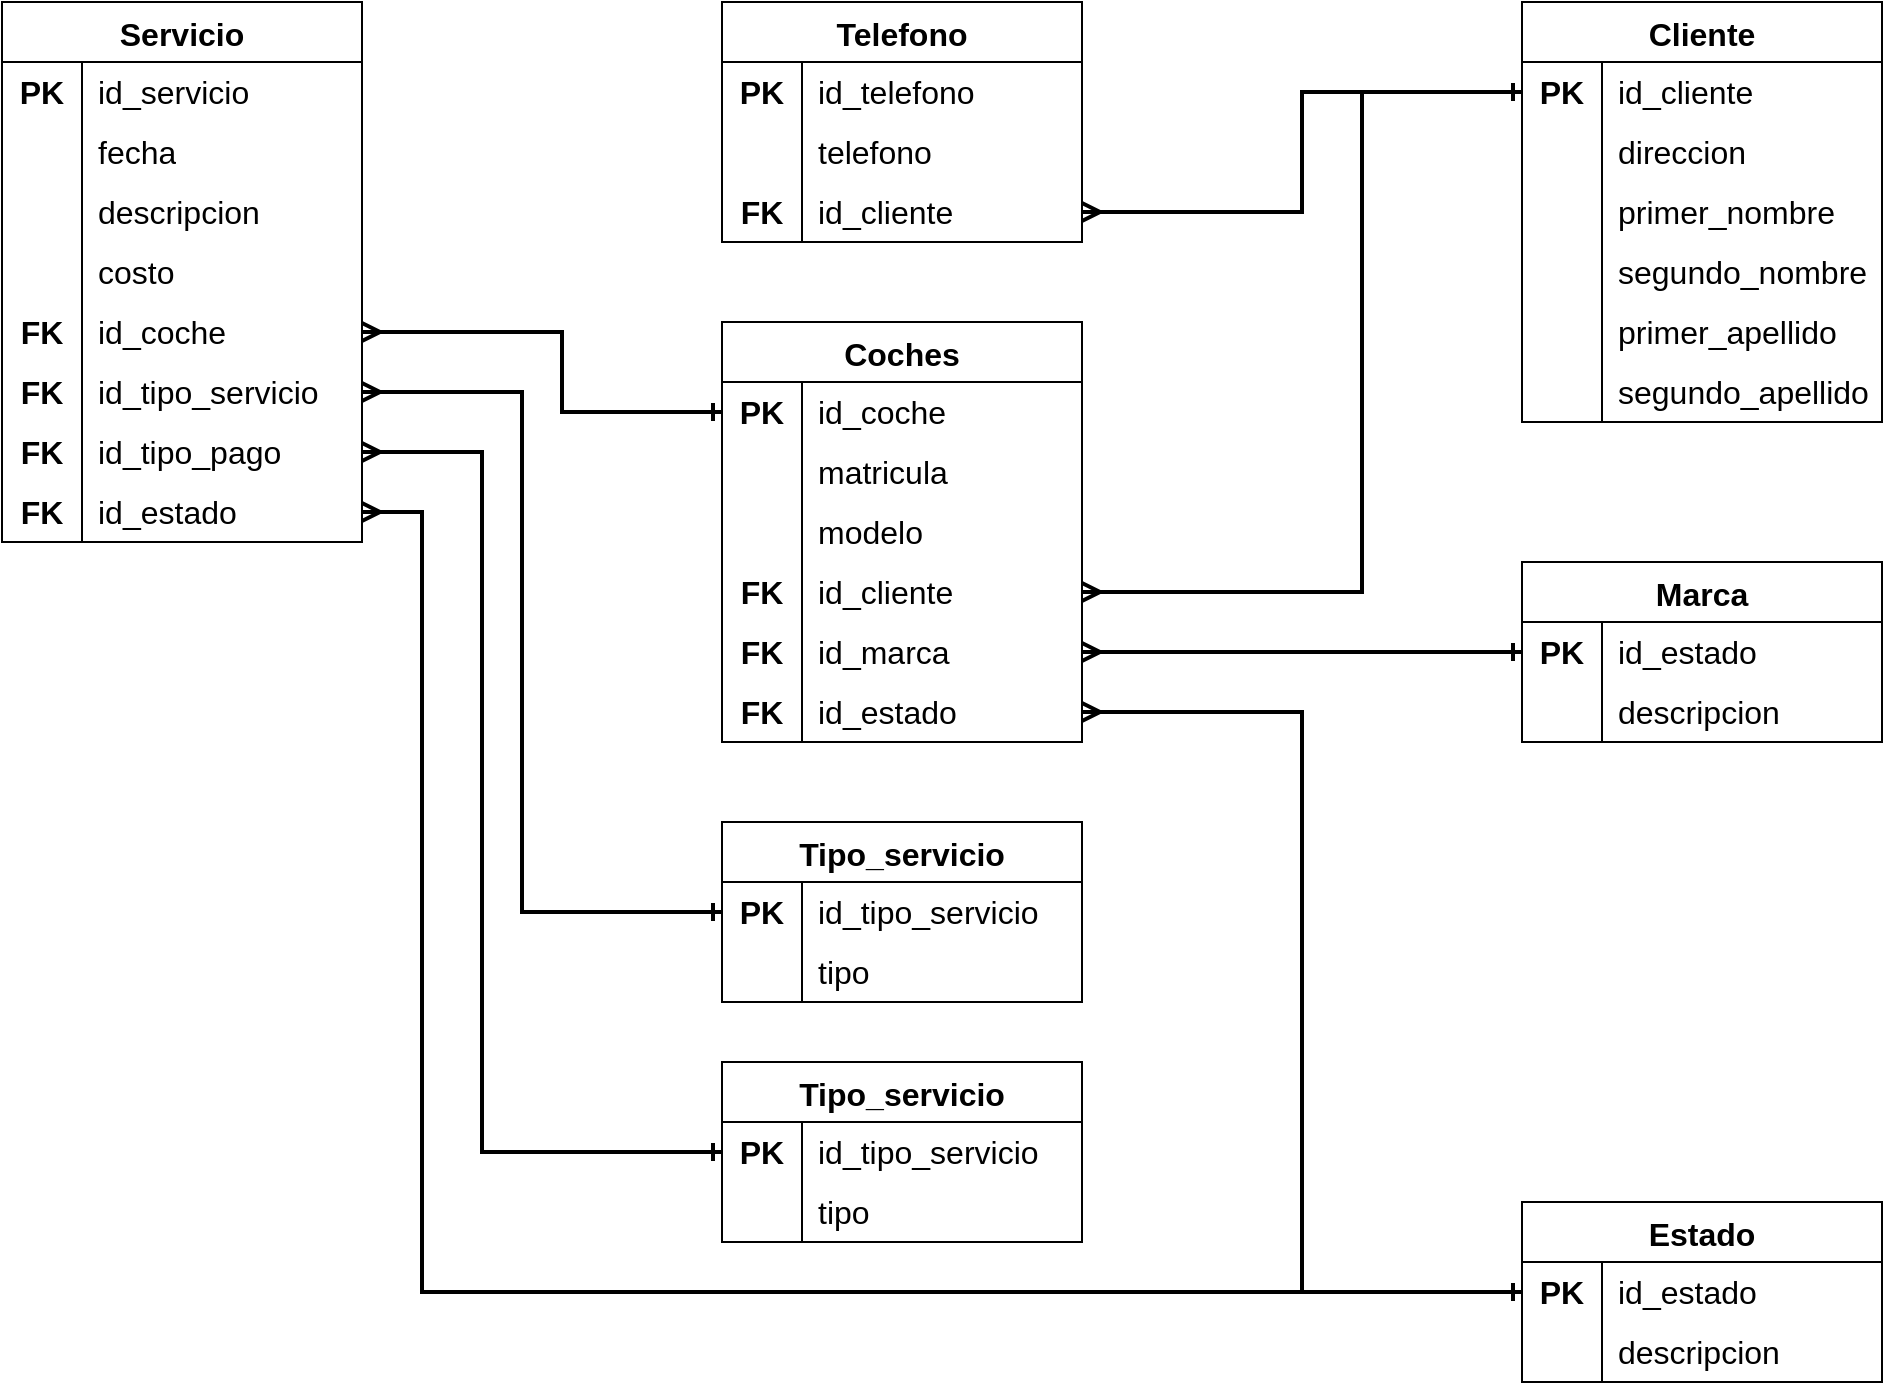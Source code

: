 <mxfile version="24.3.1" type="device">
  <diagram name="Página-1" id="Uc1pnQrECWdBBfywyafj">
    <mxGraphModel dx="1434" dy="795" grid="1" gridSize="10" guides="1" tooltips="1" connect="1" arrows="1" fold="1" page="1" pageScale="1" pageWidth="827" pageHeight="1169" math="0" shadow="0">
      <root>
        <mxCell id="0" />
        <mxCell id="1" parent="0" />
        <mxCell id="VwYOhBBwr6gx8mTLB2Vb-1" value="Servicio" style="shape=table;startSize=30;container=1;collapsible=0;childLayout=tableLayout;fixedRows=1;rowLines=0;fontStyle=1;strokeColor=default;fontSize=16;" parent="1" vertex="1">
          <mxGeometry x="40" y="40" width="180" height="270" as="geometry" />
        </mxCell>
        <mxCell id="VwYOhBBwr6gx8mTLB2Vb-2" value="" style="shape=tableRow;horizontal=0;startSize=0;swimlaneHead=0;swimlaneBody=0;top=0;left=0;bottom=0;right=0;collapsible=0;dropTarget=0;fillColor=none;points=[[0,0.5],[1,0.5]];portConstraint=eastwest;strokeColor=inherit;fontSize=16;" parent="VwYOhBBwr6gx8mTLB2Vb-1" vertex="1">
          <mxGeometry y="30" width="180" height="30" as="geometry" />
        </mxCell>
        <mxCell id="VwYOhBBwr6gx8mTLB2Vb-3" value="PK" style="shape=partialRectangle;html=1;whiteSpace=wrap;connectable=0;fillColor=none;top=0;left=0;bottom=0;right=0;overflow=hidden;pointerEvents=1;strokeColor=inherit;fontSize=16;fontStyle=1" parent="VwYOhBBwr6gx8mTLB2Vb-2" vertex="1">
          <mxGeometry width="40" height="30" as="geometry">
            <mxRectangle width="40" height="30" as="alternateBounds" />
          </mxGeometry>
        </mxCell>
        <mxCell id="VwYOhBBwr6gx8mTLB2Vb-4" value="id_servicio" style="shape=partialRectangle;html=1;whiteSpace=wrap;connectable=0;fillColor=none;top=0;left=0;bottom=0;right=0;align=left;spacingLeft=6;overflow=hidden;strokeColor=inherit;fontSize=16;" parent="VwYOhBBwr6gx8mTLB2Vb-2" vertex="1">
          <mxGeometry x="40" width="140" height="30" as="geometry">
            <mxRectangle width="140" height="30" as="alternateBounds" />
          </mxGeometry>
        </mxCell>
        <mxCell id="VwYOhBBwr6gx8mTLB2Vb-5" value="" style="shape=tableRow;horizontal=0;startSize=0;swimlaneHead=0;swimlaneBody=0;top=0;left=0;bottom=0;right=0;collapsible=0;dropTarget=0;fillColor=none;points=[[0,0.5],[1,0.5]];portConstraint=eastwest;strokeColor=inherit;fontSize=16;" parent="VwYOhBBwr6gx8mTLB2Vb-1" vertex="1">
          <mxGeometry y="60" width="180" height="30" as="geometry" />
        </mxCell>
        <mxCell id="VwYOhBBwr6gx8mTLB2Vb-6" value="" style="shape=partialRectangle;html=1;whiteSpace=wrap;connectable=0;fillColor=none;top=0;left=0;bottom=0;right=0;overflow=hidden;strokeColor=inherit;fontSize=16;fontStyle=1" parent="VwYOhBBwr6gx8mTLB2Vb-5" vertex="1">
          <mxGeometry width="40" height="30" as="geometry">
            <mxRectangle width="40" height="30" as="alternateBounds" />
          </mxGeometry>
        </mxCell>
        <mxCell id="VwYOhBBwr6gx8mTLB2Vb-7" value="fecha" style="shape=partialRectangle;html=1;whiteSpace=wrap;connectable=0;fillColor=none;top=0;left=0;bottom=0;right=0;align=left;spacingLeft=6;overflow=hidden;strokeColor=inherit;fontSize=16;" parent="VwYOhBBwr6gx8mTLB2Vb-5" vertex="1">
          <mxGeometry x="40" width="140" height="30" as="geometry">
            <mxRectangle width="140" height="30" as="alternateBounds" />
          </mxGeometry>
        </mxCell>
        <mxCell id="VwYOhBBwr6gx8mTLB2Vb-8" value="" style="shape=tableRow;horizontal=0;startSize=0;swimlaneHead=0;swimlaneBody=0;top=0;left=0;bottom=0;right=0;collapsible=0;dropTarget=0;fillColor=none;points=[[0,0.5],[1,0.5]];portConstraint=eastwest;strokeColor=inherit;fontSize=16;" parent="VwYOhBBwr6gx8mTLB2Vb-1" vertex="1">
          <mxGeometry y="90" width="180" height="30" as="geometry" />
        </mxCell>
        <mxCell id="VwYOhBBwr6gx8mTLB2Vb-9" value="" style="shape=partialRectangle;html=1;whiteSpace=wrap;connectable=0;fillColor=none;top=0;left=0;bottom=0;right=0;overflow=hidden;strokeColor=inherit;fontSize=16;fontStyle=1" parent="VwYOhBBwr6gx8mTLB2Vb-8" vertex="1">
          <mxGeometry width="40" height="30" as="geometry">
            <mxRectangle width="40" height="30" as="alternateBounds" />
          </mxGeometry>
        </mxCell>
        <mxCell id="VwYOhBBwr6gx8mTLB2Vb-10" value="descripcion" style="shape=partialRectangle;html=1;whiteSpace=wrap;connectable=0;fillColor=none;top=0;left=0;bottom=0;right=0;align=left;spacingLeft=6;overflow=hidden;strokeColor=inherit;fontSize=16;" parent="VwYOhBBwr6gx8mTLB2Vb-8" vertex="1">
          <mxGeometry x="40" width="140" height="30" as="geometry">
            <mxRectangle width="140" height="30" as="alternateBounds" />
          </mxGeometry>
        </mxCell>
        <mxCell id="MLolwyWeqUTPrLZxyqv--1" style="shape=tableRow;horizontal=0;startSize=0;swimlaneHead=0;swimlaneBody=0;top=0;left=0;bottom=0;right=0;collapsible=0;dropTarget=0;fillColor=none;points=[[0,0.5],[1,0.5]];portConstraint=eastwest;strokeColor=inherit;fontSize=16;" vertex="1" parent="VwYOhBBwr6gx8mTLB2Vb-1">
          <mxGeometry y="120" width="180" height="30" as="geometry" />
        </mxCell>
        <mxCell id="MLolwyWeqUTPrLZxyqv--2" style="shape=partialRectangle;html=1;whiteSpace=wrap;connectable=0;fillColor=none;top=0;left=0;bottom=0;right=0;overflow=hidden;strokeColor=inherit;fontSize=16;fontStyle=1" vertex="1" parent="MLolwyWeqUTPrLZxyqv--1">
          <mxGeometry width="40" height="30" as="geometry">
            <mxRectangle width="40" height="30" as="alternateBounds" />
          </mxGeometry>
        </mxCell>
        <mxCell id="MLolwyWeqUTPrLZxyqv--3" value="costo" style="shape=partialRectangle;html=1;whiteSpace=wrap;connectable=0;fillColor=none;top=0;left=0;bottom=0;right=0;align=left;spacingLeft=6;overflow=hidden;strokeColor=inherit;fontSize=16;" vertex="1" parent="MLolwyWeqUTPrLZxyqv--1">
          <mxGeometry x="40" width="140" height="30" as="geometry">
            <mxRectangle width="140" height="30" as="alternateBounds" />
          </mxGeometry>
        </mxCell>
        <mxCell id="MLolwyWeqUTPrLZxyqv--4" style="shape=tableRow;horizontal=0;startSize=0;swimlaneHead=0;swimlaneBody=0;top=0;left=0;bottom=0;right=0;collapsible=0;dropTarget=0;fillColor=none;points=[[0,0.5],[1,0.5]];portConstraint=eastwest;strokeColor=inherit;fontSize=16;" vertex="1" parent="VwYOhBBwr6gx8mTLB2Vb-1">
          <mxGeometry y="150" width="180" height="30" as="geometry" />
        </mxCell>
        <mxCell id="MLolwyWeqUTPrLZxyqv--5" value="FK" style="shape=partialRectangle;html=1;whiteSpace=wrap;connectable=0;fillColor=none;top=0;left=0;bottom=0;right=0;overflow=hidden;strokeColor=inherit;fontSize=16;fontStyle=1" vertex="1" parent="MLolwyWeqUTPrLZxyqv--4">
          <mxGeometry width="40" height="30" as="geometry">
            <mxRectangle width="40" height="30" as="alternateBounds" />
          </mxGeometry>
        </mxCell>
        <mxCell id="MLolwyWeqUTPrLZxyqv--6" value="id_coche" style="shape=partialRectangle;html=1;whiteSpace=wrap;connectable=0;fillColor=none;top=0;left=0;bottom=0;right=0;align=left;spacingLeft=6;overflow=hidden;strokeColor=inherit;fontSize=16;" vertex="1" parent="MLolwyWeqUTPrLZxyqv--4">
          <mxGeometry x="40" width="140" height="30" as="geometry">
            <mxRectangle width="140" height="30" as="alternateBounds" />
          </mxGeometry>
        </mxCell>
        <mxCell id="MLolwyWeqUTPrLZxyqv--27" style="shape=tableRow;horizontal=0;startSize=0;swimlaneHead=0;swimlaneBody=0;top=0;left=0;bottom=0;right=0;collapsible=0;dropTarget=0;fillColor=none;points=[[0,0.5],[1,0.5]];portConstraint=eastwest;strokeColor=inherit;fontSize=16;" vertex="1" parent="VwYOhBBwr6gx8mTLB2Vb-1">
          <mxGeometry y="180" width="180" height="30" as="geometry" />
        </mxCell>
        <mxCell id="MLolwyWeqUTPrLZxyqv--28" value="FK" style="shape=partialRectangle;html=1;whiteSpace=wrap;connectable=0;fillColor=none;top=0;left=0;bottom=0;right=0;overflow=hidden;strokeColor=inherit;fontSize=16;fontStyle=1" vertex="1" parent="MLolwyWeqUTPrLZxyqv--27">
          <mxGeometry width="40" height="30" as="geometry">
            <mxRectangle width="40" height="30" as="alternateBounds" />
          </mxGeometry>
        </mxCell>
        <mxCell id="MLolwyWeqUTPrLZxyqv--29" value="id_tipo_servicio" style="shape=partialRectangle;html=1;whiteSpace=wrap;connectable=0;fillColor=none;top=0;left=0;bottom=0;right=0;align=left;spacingLeft=6;overflow=hidden;strokeColor=inherit;fontSize=16;" vertex="1" parent="MLolwyWeqUTPrLZxyqv--27">
          <mxGeometry x="40" width="140" height="30" as="geometry">
            <mxRectangle width="140" height="30" as="alternateBounds" />
          </mxGeometry>
        </mxCell>
        <mxCell id="MLolwyWeqUTPrLZxyqv--30" style="shape=tableRow;horizontal=0;startSize=0;swimlaneHead=0;swimlaneBody=0;top=0;left=0;bottom=0;right=0;collapsible=0;dropTarget=0;fillColor=none;points=[[0,0.5],[1,0.5]];portConstraint=eastwest;strokeColor=inherit;fontSize=16;" vertex="1" parent="VwYOhBBwr6gx8mTLB2Vb-1">
          <mxGeometry y="210" width="180" height="30" as="geometry" />
        </mxCell>
        <mxCell id="MLolwyWeqUTPrLZxyqv--31" value="FK" style="shape=partialRectangle;html=1;whiteSpace=wrap;connectable=0;fillColor=none;top=0;left=0;bottom=0;right=0;overflow=hidden;strokeColor=inherit;fontSize=16;fontStyle=1" vertex="1" parent="MLolwyWeqUTPrLZxyqv--30">
          <mxGeometry width="40" height="30" as="geometry">
            <mxRectangle width="40" height="30" as="alternateBounds" />
          </mxGeometry>
        </mxCell>
        <mxCell id="MLolwyWeqUTPrLZxyqv--32" value="id_tipo_pago" style="shape=partialRectangle;html=1;whiteSpace=wrap;connectable=0;fillColor=none;top=0;left=0;bottom=0;right=0;align=left;spacingLeft=6;overflow=hidden;strokeColor=inherit;fontSize=16;" vertex="1" parent="MLolwyWeqUTPrLZxyqv--30">
          <mxGeometry x="40" width="140" height="30" as="geometry">
            <mxRectangle width="140" height="30" as="alternateBounds" />
          </mxGeometry>
        </mxCell>
        <mxCell id="MLolwyWeqUTPrLZxyqv--33" style="shape=tableRow;horizontal=0;startSize=0;swimlaneHead=0;swimlaneBody=0;top=0;left=0;bottom=0;right=0;collapsible=0;dropTarget=0;fillColor=none;points=[[0,0.5],[1,0.5]];portConstraint=eastwest;strokeColor=inherit;fontSize=16;" vertex="1" parent="VwYOhBBwr6gx8mTLB2Vb-1">
          <mxGeometry y="240" width="180" height="30" as="geometry" />
        </mxCell>
        <mxCell id="MLolwyWeqUTPrLZxyqv--34" value="FK" style="shape=partialRectangle;html=1;whiteSpace=wrap;connectable=0;fillColor=none;top=0;left=0;bottom=0;right=0;overflow=hidden;strokeColor=inherit;fontSize=16;fontStyle=1" vertex="1" parent="MLolwyWeqUTPrLZxyqv--33">
          <mxGeometry width="40" height="30" as="geometry">
            <mxRectangle width="40" height="30" as="alternateBounds" />
          </mxGeometry>
        </mxCell>
        <mxCell id="MLolwyWeqUTPrLZxyqv--35" value="id_estado" style="shape=partialRectangle;html=1;whiteSpace=wrap;connectable=0;fillColor=none;top=0;left=0;bottom=0;right=0;align=left;spacingLeft=6;overflow=hidden;strokeColor=inherit;fontSize=16;" vertex="1" parent="MLolwyWeqUTPrLZxyqv--33">
          <mxGeometry x="40" width="140" height="30" as="geometry">
            <mxRectangle width="140" height="30" as="alternateBounds" />
          </mxGeometry>
        </mxCell>
        <mxCell id="VwYOhBBwr6gx8mTLB2Vb-11" value="&amp;nbsp;" style="text;strokeColor=none;align=center;fillColor=none;html=1;verticalAlign=middle;whiteSpace=wrap;rounded=0;" parent="1" vertex="1">
          <mxGeometry x="380" y="390" width="60" height="30" as="geometry" />
        </mxCell>
        <mxCell id="MLolwyWeqUTPrLZxyqv--7" value="Coches" style="shape=table;startSize=30;container=1;collapsible=0;childLayout=tableLayout;fixedRows=1;rowLines=0;fontStyle=1;strokeColor=default;fontSize=16;" vertex="1" parent="1">
          <mxGeometry x="400" y="200" width="180" height="210" as="geometry" />
        </mxCell>
        <mxCell id="MLolwyWeqUTPrLZxyqv--8" value="" style="shape=tableRow;horizontal=0;startSize=0;swimlaneHead=0;swimlaneBody=0;top=0;left=0;bottom=0;right=0;collapsible=0;dropTarget=0;fillColor=none;points=[[0,0.5],[1,0.5]];portConstraint=eastwest;strokeColor=inherit;fontSize=16;" vertex="1" parent="MLolwyWeqUTPrLZxyqv--7">
          <mxGeometry y="30" width="180" height="30" as="geometry" />
        </mxCell>
        <mxCell id="MLolwyWeqUTPrLZxyqv--9" value="PK" style="shape=partialRectangle;html=1;whiteSpace=wrap;connectable=0;fillColor=none;top=0;left=0;bottom=0;right=0;overflow=hidden;pointerEvents=1;strokeColor=inherit;fontSize=16;fontStyle=1" vertex="1" parent="MLolwyWeqUTPrLZxyqv--8">
          <mxGeometry width="40" height="30" as="geometry">
            <mxRectangle width="40" height="30" as="alternateBounds" />
          </mxGeometry>
        </mxCell>
        <mxCell id="MLolwyWeqUTPrLZxyqv--10" value="id_coche" style="shape=partialRectangle;html=1;whiteSpace=wrap;connectable=0;fillColor=none;top=0;left=0;bottom=0;right=0;align=left;spacingLeft=6;overflow=hidden;strokeColor=inherit;fontSize=16;" vertex="1" parent="MLolwyWeqUTPrLZxyqv--8">
          <mxGeometry x="40" width="140" height="30" as="geometry">
            <mxRectangle width="140" height="30" as="alternateBounds" />
          </mxGeometry>
        </mxCell>
        <mxCell id="MLolwyWeqUTPrLZxyqv--11" value="" style="shape=tableRow;horizontal=0;startSize=0;swimlaneHead=0;swimlaneBody=0;top=0;left=0;bottom=0;right=0;collapsible=0;dropTarget=0;fillColor=none;points=[[0,0.5],[1,0.5]];portConstraint=eastwest;strokeColor=inherit;fontSize=16;" vertex="1" parent="MLolwyWeqUTPrLZxyqv--7">
          <mxGeometry y="60" width="180" height="30" as="geometry" />
        </mxCell>
        <mxCell id="MLolwyWeqUTPrLZxyqv--12" value="" style="shape=partialRectangle;html=1;whiteSpace=wrap;connectable=0;fillColor=none;top=0;left=0;bottom=0;right=0;overflow=hidden;strokeColor=inherit;fontSize=16;fontStyle=1" vertex="1" parent="MLolwyWeqUTPrLZxyqv--11">
          <mxGeometry width="40" height="30" as="geometry">
            <mxRectangle width="40" height="30" as="alternateBounds" />
          </mxGeometry>
        </mxCell>
        <mxCell id="MLolwyWeqUTPrLZxyqv--13" value="matricula" style="shape=partialRectangle;html=1;whiteSpace=wrap;connectable=0;fillColor=none;top=0;left=0;bottom=0;right=0;align=left;spacingLeft=6;overflow=hidden;strokeColor=inherit;fontSize=16;" vertex="1" parent="MLolwyWeqUTPrLZxyqv--11">
          <mxGeometry x="40" width="140" height="30" as="geometry">
            <mxRectangle width="140" height="30" as="alternateBounds" />
          </mxGeometry>
        </mxCell>
        <mxCell id="MLolwyWeqUTPrLZxyqv--14" value="" style="shape=tableRow;horizontal=0;startSize=0;swimlaneHead=0;swimlaneBody=0;top=0;left=0;bottom=0;right=0;collapsible=0;dropTarget=0;fillColor=none;points=[[0,0.5],[1,0.5]];portConstraint=eastwest;strokeColor=inherit;fontSize=16;" vertex="1" parent="MLolwyWeqUTPrLZxyqv--7">
          <mxGeometry y="90" width="180" height="30" as="geometry" />
        </mxCell>
        <mxCell id="MLolwyWeqUTPrLZxyqv--15" value="" style="shape=partialRectangle;html=1;whiteSpace=wrap;connectable=0;fillColor=none;top=0;left=0;bottom=0;right=0;overflow=hidden;strokeColor=inherit;fontSize=16;fontStyle=1" vertex="1" parent="MLolwyWeqUTPrLZxyqv--14">
          <mxGeometry width="40" height="30" as="geometry">
            <mxRectangle width="40" height="30" as="alternateBounds" />
          </mxGeometry>
        </mxCell>
        <mxCell id="MLolwyWeqUTPrLZxyqv--16" value="modelo" style="shape=partialRectangle;html=1;whiteSpace=wrap;connectable=0;fillColor=none;top=0;left=0;bottom=0;right=0;align=left;spacingLeft=6;overflow=hidden;strokeColor=inherit;fontSize=16;" vertex="1" parent="MLolwyWeqUTPrLZxyqv--14">
          <mxGeometry x="40" width="140" height="30" as="geometry">
            <mxRectangle width="140" height="30" as="alternateBounds" />
          </mxGeometry>
        </mxCell>
        <mxCell id="MLolwyWeqUTPrLZxyqv--17" style="shape=tableRow;horizontal=0;startSize=0;swimlaneHead=0;swimlaneBody=0;top=0;left=0;bottom=0;right=0;collapsible=0;dropTarget=0;fillColor=none;points=[[0,0.5],[1,0.5]];portConstraint=eastwest;strokeColor=inherit;fontSize=16;" vertex="1" parent="MLolwyWeqUTPrLZxyqv--7">
          <mxGeometry y="120" width="180" height="30" as="geometry" />
        </mxCell>
        <mxCell id="MLolwyWeqUTPrLZxyqv--18" value="FK" style="shape=partialRectangle;html=1;whiteSpace=wrap;connectable=0;fillColor=none;top=0;left=0;bottom=0;right=0;overflow=hidden;strokeColor=inherit;fontSize=16;fontStyle=1" vertex="1" parent="MLolwyWeqUTPrLZxyqv--17">
          <mxGeometry width="40" height="30" as="geometry">
            <mxRectangle width="40" height="30" as="alternateBounds" />
          </mxGeometry>
        </mxCell>
        <mxCell id="MLolwyWeqUTPrLZxyqv--19" value="id_cliente" style="shape=partialRectangle;html=1;whiteSpace=wrap;connectable=0;fillColor=none;top=0;left=0;bottom=0;right=0;align=left;spacingLeft=6;overflow=hidden;strokeColor=inherit;fontSize=16;" vertex="1" parent="MLolwyWeqUTPrLZxyqv--17">
          <mxGeometry x="40" width="140" height="30" as="geometry">
            <mxRectangle width="140" height="30" as="alternateBounds" />
          </mxGeometry>
        </mxCell>
        <mxCell id="MLolwyWeqUTPrLZxyqv--20" style="shape=tableRow;horizontal=0;startSize=0;swimlaneHead=0;swimlaneBody=0;top=0;left=0;bottom=0;right=0;collapsible=0;dropTarget=0;fillColor=none;points=[[0,0.5],[1,0.5]];portConstraint=eastwest;strokeColor=inherit;fontSize=16;" vertex="1" parent="MLolwyWeqUTPrLZxyqv--7">
          <mxGeometry y="150" width="180" height="30" as="geometry" />
        </mxCell>
        <mxCell id="MLolwyWeqUTPrLZxyqv--21" value="FK" style="shape=partialRectangle;html=1;whiteSpace=wrap;connectable=0;fillColor=none;top=0;left=0;bottom=0;right=0;overflow=hidden;strokeColor=inherit;fontSize=16;fontStyle=1" vertex="1" parent="MLolwyWeqUTPrLZxyqv--20">
          <mxGeometry width="40" height="30" as="geometry">
            <mxRectangle width="40" height="30" as="alternateBounds" />
          </mxGeometry>
        </mxCell>
        <mxCell id="MLolwyWeqUTPrLZxyqv--22" value="id_marca" style="shape=partialRectangle;html=1;whiteSpace=wrap;connectable=0;fillColor=none;top=0;left=0;bottom=0;right=0;align=left;spacingLeft=6;overflow=hidden;strokeColor=inherit;fontSize=16;" vertex="1" parent="MLolwyWeqUTPrLZxyqv--20">
          <mxGeometry x="40" width="140" height="30" as="geometry">
            <mxRectangle width="140" height="30" as="alternateBounds" />
          </mxGeometry>
        </mxCell>
        <mxCell id="MLolwyWeqUTPrLZxyqv--24" style="shape=tableRow;horizontal=0;startSize=0;swimlaneHead=0;swimlaneBody=0;top=0;left=0;bottom=0;right=0;collapsible=0;dropTarget=0;fillColor=none;points=[[0,0.5],[1,0.5]];portConstraint=eastwest;strokeColor=inherit;fontSize=16;" vertex="1" parent="MLolwyWeqUTPrLZxyqv--7">
          <mxGeometry y="180" width="180" height="30" as="geometry" />
        </mxCell>
        <mxCell id="MLolwyWeqUTPrLZxyqv--25" value="FK" style="shape=partialRectangle;html=1;whiteSpace=wrap;connectable=0;fillColor=none;top=0;left=0;bottom=0;right=0;overflow=hidden;strokeColor=inherit;fontSize=16;fontStyle=1" vertex="1" parent="MLolwyWeqUTPrLZxyqv--24">
          <mxGeometry width="40" height="30" as="geometry">
            <mxRectangle width="40" height="30" as="alternateBounds" />
          </mxGeometry>
        </mxCell>
        <mxCell id="MLolwyWeqUTPrLZxyqv--26" value="id_estado" style="shape=partialRectangle;html=1;whiteSpace=wrap;connectable=0;fillColor=none;top=0;left=0;bottom=0;right=0;align=left;spacingLeft=6;overflow=hidden;strokeColor=inherit;fontSize=16;" vertex="1" parent="MLolwyWeqUTPrLZxyqv--24">
          <mxGeometry x="40" width="140" height="30" as="geometry">
            <mxRectangle width="140" height="30" as="alternateBounds" />
          </mxGeometry>
        </mxCell>
        <mxCell id="MLolwyWeqUTPrLZxyqv--23" style="edgeStyle=orthogonalEdgeStyle;rounded=0;orthogonalLoop=1;jettySize=auto;html=1;entryX=0;entryY=0.5;entryDx=0;entryDy=0;endArrow=ERone;endFill=0;startArrow=ERmany;startFill=0;strokeWidth=2;" edge="1" parent="1" source="MLolwyWeqUTPrLZxyqv--4" target="MLolwyWeqUTPrLZxyqv--8">
          <mxGeometry relative="1" as="geometry">
            <Array as="points">
              <mxPoint x="320" y="205" />
              <mxPoint x="320" y="245" />
            </Array>
          </mxGeometry>
        </mxCell>
        <mxCell id="MLolwyWeqUTPrLZxyqv--36" value="Cliente" style="shape=table;startSize=30;container=1;collapsible=0;childLayout=tableLayout;fixedRows=1;rowLines=0;fontStyle=1;strokeColor=default;fontSize=16;" vertex="1" parent="1">
          <mxGeometry x="800" y="40" width="180" height="210" as="geometry" />
        </mxCell>
        <mxCell id="MLolwyWeqUTPrLZxyqv--37" value="" style="shape=tableRow;horizontal=0;startSize=0;swimlaneHead=0;swimlaneBody=0;top=0;left=0;bottom=0;right=0;collapsible=0;dropTarget=0;fillColor=none;points=[[0,0.5],[1,0.5]];portConstraint=eastwest;strokeColor=inherit;fontSize=16;" vertex="1" parent="MLolwyWeqUTPrLZxyqv--36">
          <mxGeometry y="30" width="180" height="30" as="geometry" />
        </mxCell>
        <mxCell id="MLolwyWeqUTPrLZxyqv--38" value="PK" style="shape=partialRectangle;html=1;whiteSpace=wrap;connectable=0;fillColor=none;top=0;left=0;bottom=0;right=0;overflow=hidden;pointerEvents=1;strokeColor=inherit;fontSize=16;fontStyle=1" vertex="1" parent="MLolwyWeqUTPrLZxyqv--37">
          <mxGeometry width="40" height="30" as="geometry">
            <mxRectangle width="40" height="30" as="alternateBounds" />
          </mxGeometry>
        </mxCell>
        <mxCell id="MLolwyWeqUTPrLZxyqv--39" value="id_cliente" style="shape=partialRectangle;html=1;whiteSpace=wrap;connectable=0;fillColor=none;top=0;left=0;bottom=0;right=0;align=left;spacingLeft=6;overflow=hidden;strokeColor=inherit;fontSize=16;" vertex="1" parent="MLolwyWeqUTPrLZxyqv--37">
          <mxGeometry x="40" width="140" height="30" as="geometry">
            <mxRectangle width="140" height="30" as="alternateBounds" />
          </mxGeometry>
        </mxCell>
        <mxCell id="MLolwyWeqUTPrLZxyqv--40" value="" style="shape=tableRow;horizontal=0;startSize=0;swimlaneHead=0;swimlaneBody=0;top=0;left=0;bottom=0;right=0;collapsible=0;dropTarget=0;fillColor=none;points=[[0,0.5],[1,0.5]];portConstraint=eastwest;strokeColor=inherit;fontSize=16;" vertex="1" parent="MLolwyWeqUTPrLZxyqv--36">
          <mxGeometry y="60" width="180" height="30" as="geometry" />
        </mxCell>
        <mxCell id="MLolwyWeqUTPrLZxyqv--41" value="" style="shape=partialRectangle;html=1;whiteSpace=wrap;connectable=0;fillColor=none;top=0;left=0;bottom=0;right=0;overflow=hidden;strokeColor=inherit;fontSize=16;fontStyle=1" vertex="1" parent="MLolwyWeqUTPrLZxyqv--40">
          <mxGeometry width="40" height="30" as="geometry">
            <mxRectangle width="40" height="30" as="alternateBounds" />
          </mxGeometry>
        </mxCell>
        <mxCell id="MLolwyWeqUTPrLZxyqv--42" value="direccion" style="shape=partialRectangle;html=1;whiteSpace=wrap;connectable=0;fillColor=none;top=0;left=0;bottom=0;right=0;align=left;spacingLeft=6;overflow=hidden;strokeColor=inherit;fontSize=16;" vertex="1" parent="MLolwyWeqUTPrLZxyqv--40">
          <mxGeometry x="40" width="140" height="30" as="geometry">
            <mxRectangle width="140" height="30" as="alternateBounds" />
          </mxGeometry>
        </mxCell>
        <mxCell id="MLolwyWeqUTPrLZxyqv--43" value="" style="shape=tableRow;horizontal=0;startSize=0;swimlaneHead=0;swimlaneBody=0;top=0;left=0;bottom=0;right=0;collapsible=0;dropTarget=0;fillColor=none;points=[[0,0.5],[1,0.5]];portConstraint=eastwest;strokeColor=inherit;fontSize=16;" vertex="1" parent="MLolwyWeqUTPrLZxyqv--36">
          <mxGeometry y="90" width="180" height="30" as="geometry" />
        </mxCell>
        <mxCell id="MLolwyWeqUTPrLZxyqv--44" value="" style="shape=partialRectangle;html=1;whiteSpace=wrap;connectable=0;fillColor=none;top=0;left=0;bottom=0;right=0;overflow=hidden;strokeColor=inherit;fontSize=16;fontStyle=1" vertex="1" parent="MLolwyWeqUTPrLZxyqv--43">
          <mxGeometry width="40" height="30" as="geometry">
            <mxRectangle width="40" height="30" as="alternateBounds" />
          </mxGeometry>
        </mxCell>
        <mxCell id="MLolwyWeqUTPrLZxyqv--45" value="primer_nombre" style="shape=partialRectangle;html=1;whiteSpace=wrap;connectable=0;fillColor=none;top=0;left=0;bottom=0;right=0;align=left;spacingLeft=6;overflow=hidden;strokeColor=inherit;fontSize=16;" vertex="1" parent="MLolwyWeqUTPrLZxyqv--43">
          <mxGeometry x="40" width="140" height="30" as="geometry">
            <mxRectangle width="140" height="30" as="alternateBounds" />
          </mxGeometry>
        </mxCell>
        <mxCell id="MLolwyWeqUTPrLZxyqv--61" style="shape=tableRow;horizontal=0;startSize=0;swimlaneHead=0;swimlaneBody=0;top=0;left=0;bottom=0;right=0;collapsible=0;dropTarget=0;fillColor=none;points=[[0,0.5],[1,0.5]];portConstraint=eastwest;strokeColor=inherit;fontSize=16;" vertex="1" parent="MLolwyWeqUTPrLZxyqv--36">
          <mxGeometry y="120" width="180" height="30" as="geometry" />
        </mxCell>
        <mxCell id="MLolwyWeqUTPrLZxyqv--62" style="shape=partialRectangle;html=1;whiteSpace=wrap;connectable=0;fillColor=none;top=0;left=0;bottom=0;right=0;overflow=hidden;strokeColor=inherit;fontSize=16;fontStyle=1" vertex="1" parent="MLolwyWeqUTPrLZxyqv--61">
          <mxGeometry width="40" height="30" as="geometry">
            <mxRectangle width="40" height="30" as="alternateBounds" />
          </mxGeometry>
        </mxCell>
        <mxCell id="MLolwyWeqUTPrLZxyqv--63" value="segundo_nombre" style="shape=partialRectangle;html=1;whiteSpace=wrap;connectable=0;fillColor=none;top=0;left=0;bottom=0;right=0;align=left;spacingLeft=6;overflow=hidden;strokeColor=inherit;fontSize=16;" vertex="1" parent="MLolwyWeqUTPrLZxyqv--61">
          <mxGeometry x="40" width="140" height="30" as="geometry">
            <mxRectangle width="140" height="30" as="alternateBounds" />
          </mxGeometry>
        </mxCell>
        <mxCell id="MLolwyWeqUTPrLZxyqv--58" style="shape=tableRow;horizontal=0;startSize=0;swimlaneHead=0;swimlaneBody=0;top=0;left=0;bottom=0;right=0;collapsible=0;dropTarget=0;fillColor=none;points=[[0,0.5],[1,0.5]];portConstraint=eastwest;strokeColor=inherit;fontSize=16;" vertex="1" parent="MLolwyWeqUTPrLZxyqv--36">
          <mxGeometry y="150" width="180" height="30" as="geometry" />
        </mxCell>
        <mxCell id="MLolwyWeqUTPrLZxyqv--59" style="shape=partialRectangle;html=1;whiteSpace=wrap;connectable=0;fillColor=none;top=0;left=0;bottom=0;right=0;overflow=hidden;strokeColor=inherit;fontSize=16;fontStyle=1" vertex="1" parent="MLolwyWeqUTPrLZxyqv--58">
          <mxGeometry width="40" height="30" as="geometry">
            <mxRectangle width="40" height="30" as="alternateBounds" />
          </mxGeometry>
        </mxCell>
        <mxCell id="MLolwyWeqUTPrLZxyqv--60" value="primer_apellido" style="shape=partialRectangle;html=1;whiteSpace=wrap;connectable=0;fillColor=none;top=0;left=0;bottom=0;right=0;align=left;spacingLeft=6;overflow=hidden;strokeColor=inherit;fontSize=16;" vertex="1" parent="MLolwyWeqUTPrLZxyqv--58">
          <mxGeometry x="40" width="140" height="30" as="geometry">
            <mxRectangle width="140" height="30" as="alternateBounds" />
          </mxGeometry>
        </mxCell>
        <mxCell id="MLolwyWeqUTPrLZxyqv--55" style="shape=tableRow;horizontal=0;startSize=0;swimlaneHead=0;swimlaneBody=0;top=0;left=0;bottom=0;right=0;collapsible=0;dropTarget=0;fillColor=none;points=[[0,0.5],[1,0.5]];portConstraint=eastwest;strokeColor=inherit;fontSize=16;" vertex="1" parent="MLolwyWeqUTPrLZxyqv--36">
          <mxGeometry y="180" width="180" height="30" as="geometry" />
        </mxCell>
        <mxCell id="MLolwyWeqUTPrLZxyqv--56" style="shape=partialRectangle;html=1;whiteSpace=wrap;connectable=0;fillColor=none;top=0;left=0;bottom=0;right=0;overflow=hidden;strokeColor=inherit;fontSize=16;fontStyle=1" vertex="1" parent="MLolwyWeqUTPrLZxyqv--55">
          <mxGeometry width="40" height="30" as="geometry">
            <mxRectangle width="40" height="30" as="alternateBounds" />
          </mxGeometry>
        </mxCell>
        <mxCell id="MLolwyWeqUTPrLZxyqv--57" value="segundo_apellido" style="shape=partialRectangle;html=1;whiteSpace=wrap;connectable=0;fillColor=none;top=0;left=0;bottom=0;right=0;align=left;spacingLeft=6;overflow=hidden;strokeColor=inherit;fontSize=16;" vertex="1" parent="MLolwyWeqUTPrLZxyqv--55">
          <mxGeometry x="40" width="140" height="30" as="geometry">
            <mxRectangle width="140" height="30" as="alternateBounds" />
          </mxGeometry>
        </mxCell>
        <mxCell id="MLolwyWeqUTPrLZxyqv--64" style="edgeStyle=orthogonalEdgeStyle;rounded=0;orthogonalLoop=1;jettySize=auto;html=1;entryX=0;entryY=0.5;entryDx=0;entryDy=0;strokeColor=default;strokeWidth=2;align=center;verticalAlign=middle;fontFamily=Helvetica;fontSize=11;fontColor=default;labelBackgroundColor=default;startArrow=ERmany;startFill=0;endArrow=ERone;endFill=0;" edge="1" parent="1" source="MLolwyWeqUTPrLZxyqv--17" target="MLolwyWeqUTPrLZxyqv--37">
          <mxGeometry relative="1" as="geometry">
            <Array as="points">
              <mxPoint x="720" y="335" />
              <mxPoint x="720" y="85" />
            </Array>
          </mxGeometry>
        </mxCell>
        <mxCell id="MLolwyWeqUTPrLZxyqv--65" value="Marca" style="shape=table;startSize=30;container=1;collapsible=0;childLayout=tableLayout;fixedRows=1;rowLines=0;fontStyle=1;strokeColor=default;fontSize=16;" vertex="1" parent="1">
          <mxGeometry x="800" y="320" width="180" height="90" as="geometry" />
        </mxCell>
        <mxCell id="MLolwyWeqUTPrLZxyqv--66" value="" style="shape=tableRow;horizontal=0;startSize=0;swimlaneHead=0;swimlaneBody=0;top=0;left=0;bottom=0;right=0;collapsible=0;dropTarget=0;fillColor=none;points=[[0,0.5],[1,0.5]];portConstraint=eastwest;strokeColor=inherit;fontSize=16;" vertex="1" parent="MLolwyWeqUTPrLZxyqv--65">
          <mxGeometry y="30" width="180" height="30" as="geometry" />
        </mxCell>
        <mxCell id="MLolwyWeqUTPrLZxyqv--67" value="PK" style="shape=partialRectangle;html=1;whiteSpace=wrap;connectable=0;fillColor=none;top=0;left=0;bottom=0;right=0;overflow=hidden;pointerEvents=1;strokeColor=inherit;fontSize=16;fontStyle=1" vertex="1" parent="MLolwyWeqUTPrLZxyqv--66">
          <mxGeometry width="40" height="30" as="geometry">
            <mxRectangle width="40" height="30" as="alternateBounds" />
          </mxGeometry>
        </mxCell>
        <mxCell id="MLolwyWeqUTPrLZxyqv--68" value="id_estado" style="shape=partialRectangle;html=1;whiteSpace=wrap;connectable=0;fillColor=none;top=0;left=0;bottom=0;right=0;align=left;spacingLeft=6;overflow=hidden;strokeColor=inherit;fontSize=16;" vertex="1" parent="MLolwyWeqUTPrLZxyqv--66">
          <mxGeometry x="40" width="140" height="30" as="geometry">
            <mxRectangle width="140" height="30" as="alternateBounds" />
          </mxGeometry>
        </mxCell>
        <mxCell id="MLolwyWeqUTPrLZxyqv--69" value="" style="shape=tableRow;horizontal=0;startSize=0;swimlaneHead=0;swimlaneBody=0;top=0;left=0;bottom=0;right=0;collapsible=0;dropTarget=0;fillColor=none;points=[[0,0.5],[1,0.5]];portConstraint=eastwest;strokeColor=inherit;fontSize=16;" vertex="1" parent="MLolwyWeqUTPrLZxyqv--65">
          <mxGeometry y="60" width="180" height="30" as="geometry" />
        </mxCell>
        <mxCell id="MLolwyWeqUTPrLZxyqv--70" value="" style="shape=partialRectangle;html=1;whiteSpace=wrap;connectable=0;fillColor=none;top=0;left=0;bottom=0;right=0;overflow=hidden;strokeColor=inherit;fontSize=16;fontStyle=1" vertex="1" parent="MLolwyWeqUTPrLZxyqv--69">
          <mxGeometry width="40" height="30" as="geometry">
            <mxRectangle width="40" height="30" as="alternateBounds" />
          </mxGeometry>
        </mxCell>
        <mxCell id="MLolwyWeqUTPrLZxyqv--71" value="descripcion" style="shape=partialRectangle;html=1;whiteSpace=wrap;connectable=0;fillColor=none;top=0;left=0;bottom=0;right=0;align=left;spacingLeft=6;overflow=hidden;strokeColor=inherit;fontSize=16;" vertex="1" parent="MLolwyWeqUTPrLZxyqv--69">
          <mxGeometry x="40" width="140" height="30" as="geometry">
            <mxRectangle width="140" height="30" as="alternateBounds" />
          </mxGeometry>
        </mxCell>
        <mxCell id="MLolwyWeqUTPrLZxyqv--104" value="Telefono" style="shape=table;startSize=30;container=1;collapsible=0;childLayout=tableLayout;fixedRows=1;rowLines=0;fontStyle=1;strokeColor=default;fontSize=16;" vertex="1" parent="1">
          <mxGeometry x="400" y="40" width="180" height="120" as="geometry" />
        </mxCell>
        <mxCell id="MLolwyWeqUTPrLZxyqv--105" value="" style="shape=tableRow;horizontal=0;startSize=0;swimlaneHead=0;swimlaneBody=0;top=0;left=0;bottom=0;right=0;collapsible=0;dropTarget=0;fillColor=none;points=[[0,0.5],[1,0.5]];portConstraint=eastwest;strokeColor=inherit;fontSize=16;" vertex="1" parent="MLolwyWeqUTPrLZxyqv--104">
          <mxGeometry y="30" width="180" height="30" as="geometry" />
        </mxCell>
        <mxCell id="MLolwyWeqUTPrLZxyqv--106" value="PK" style="shape=partialRectangle;html=1;whiteSpace=wrap;connectable=0;fillColor=none;top=0;left=0;bottom=0;right=0;overflow=hidden;pointerEvents=1;strokeColor=inherit;fontSize=16;fontStyle=1" vertex="1" parent="MLolwyWeqUTPrLZxyqv--105">
          <mxGeometry width="40" height="30" as="geometry">
            <mxRectangle width="40" height="30" as="alternateBounds" />
          </mxGeometry>
        </mxCell>
        <mxCell id="MLolwyWeqUTPrLZxyqv--107" value="id_telefono" style="shape=partialRectangle;html=1;whiteSpace=wrap;connectable=0;fillColor=none;top=0;left=0;bottom=0;right=0;align=left;spacingLeft=6;overflow=hidden;strokeColor=inherit;fontSize=16;" vertex="1" parent="MLolwyWeqUTPrLZxyqv--105">
          <mxGeometry x="40" width="140" height="30" as="geometry">
            <mxRectangle width="140" height="30" as="alternateBounds" />
          </mxGeometry>
        </mxCell>
        <mxCell id="MLolwyWeqUTPrLZxyqv--108" value="" style="shape=tableRow;horizontal=0;startSize=0;swimlaneHead=0;swimlaneBody=0;top=0;left=0;bottom=0;right=0;collapsible=0;dropTarget=0;fillColor=none;points=[[0,0.5],[1,0.5]];portConstraint=eastwest;strokeColor=inherit;fontSize=16;" vertex="1" parent="MLolwyWeqUTPrLZxyqv--104">
          <mxGeometry y="60" width="180" height="30" as="geometry" />
        </mxCell>
        <mxCell id="MLolwyWeqUTPrLZxyqv--109" value="" style="shape=partialRectangle;html=1;whiteSpace=wrap;connectable=0;fillColor=none;top=0;left=0;bottom=0;right=0;overflow=hidden;strokeColor=inherit;fontSize=16;fontStyle=1" vertex="1" parent="MLolwyWeqUTPrLZxyqv--108">
          <mxGeometry width="40" height="30" as="geometry">
            <mxRectangle width="40" height="30" as="alternateBounds" />
          </mxGeometry>
        </mxCell>
        <mxCell id="MLolwyWeqUTPrLZxyqv--110" value="telefono" style="shape=partialRectangle;html=1;whiteSpace=wrap;connectable=0;fillColor=none;top=0;left=0;bottom=0;right=0;align=left;spacingLeft=6;overflow=hidden;strokeColor=inherit;fontSize=16;" vertex="1" parent="MLolwyWeqUTPrLZxyqv--108">
          <mxGeometry x="40" width="140" height="30" as="geometry">
            <mxRectangle width="140" height="30" as="alternateBounds" />
          </mxGeometry>
        </mxCell>
        <mxCell id="MLolwyWeqUTPrLZxyqv--111" style="shape=tableRow;horizontal=0;startSize=0;swimlaneHead=0;swimlaneBody=0;top=0;left=0;bottom=0;right=0;collapsible=0;dropTarget=0;fillColor=none;points=[[0,0.5],[1,0.5]];portConstraint=eastwest;strokeColor=inherit;fontSize=16;" vertex="1" parent="MLolwyWeqUTPrLZxyqv--104">
          <mxGeometry y="90" width="180" height="30" as="geometry" />
        </mxCell>
        <mxCell id="MLolwyWeqUTPrLZxyqv--112" value="FK" style="shape=partialRectangle;html=1;whiteSpace=wrap;connectable=0;fillColor=none;top=0;left=0;bottom=0;right=0;overflow=hidden;strokeColor=inherit;fontSize=16;fontStyle=1" vertex="1" parent="MLolwyWeqUTPrLZxyqv--111">
          <mxGeometry width="40" height="30" as="geometry">
            <mxRectangle width="40" height="30" as="alternateBounds" />
          </mxGeometry>
        </mxCell>
        <mxCell id="MLolwyWeqUTPrLZxyqv--113" value="id_cliente" style="shape=partialRectangle;html=1;whiteSpace=wrap;connectable=0;fillColor=none;top=0;left=0;bottom=0;right=0;align=left;spacingLeft=6;overflow=hidden;strokeColor=inherit;fontSize=16;" vertex="1" parent="MLolwyWeqUTPrLZxyqv--111">
          <mxGeometry x="40" width="140" height="30" as="geometry">
            <mxRectangle width="140" height="30" as="alternateBounds" />
          </mxGeometry>
        </mxCell>
        <mxCell id="MLolwyWeqUTPrLZxyqv--115" style="edgeStyle=orthogonalEdgeStyle;rounded=0;orthogonalLoop=1;jettySize=auto;html=1;entryX=0;entryY=0.5;entryDx=0;entryDy=0;strokeColor=default;strokeWidth=2;align=center;verticalAlign=middle;fontFamily=Helvetica;fontSize=11;fontColor=default;labelBackgroundColor=default;startArrow=ERmany;startFill=0;endArrow=ERone;endFill=0;" edge="1" parent="1" source="MLolwyWeqUTPrLZxyqv--111" target="MLolwyWeqUTPrLZxyqv--37">
          <mxGeometry relative="1" as="geometry" />
        </mxCell>
        <mxCell id="MLolwyWeqUTPrLZxyqv--116" style="edgeStyle=orthogonalEdgeStyle;rounded=0;orthogonalLoop=1;jettySize=auto;html=1;strokeColor=default;strokeWidth=2;align=center;verticalAlign=middle;fontFamily=Helvetica;fontSize=11;fontColor=default;labelBackgroundColor=default;startArrow=ERmany;startFill=0;endArrow=ERone;endFill=0;" edge="1" parent="1" source="MLolwyWeqUTPrLZxyqv--20" target="MLolwyWeqUTPrLZxyqv--66">
          <mxGeometry relative="1" as="geometry" />
        </mxCell>
        <mxCell id="MLolwyWeqUTPrLZxyqv--124" value="Tipo_servicio" style="shape=table;startSize=30;container=1;collapsible=0;childLayout=tableLayout;fixedRows=1;rowLines=0;fontStyle=1;strokeColor=default;fontSize=16;" vertex="1" parent="1">
          <mxGeometry x="400" y="450" width="180" height="90" as="geometry" />
        </mxCell>
        <mxCell id="MLolwyWeqUTPrLZxyqv--125" value="" style="shape=tableRow;horizontal=0;startSize=0;swimlaneHead=0;swimlaneBody=0;top=0;left=0;bottom=0;right=0;collapsible=0;dropTarget=0;fillColor=none;points=[[0,0.5],[1,0.5]];portConstraint=eastwest;strokeColor=inherit;fontSize=16;" vertex="1" parent="MLolwyWeqUTPrLZxyqv--124">
          <mxGeometry y="30" width="180" height="30" as="geometry" />
        </mxCell>
        <mxCell id="MLolwyWeqUTPrLZxyqv--126" value="PK" style="shape=partialRectangle;html=1;whiteSpace=wrap;connectable=0;fillColor=none;top=0;left=0;bottom=0;right=0;overflow=hidden;pointerEvents=1;strokeColor=inherit;fontSize=16;fontStyle=1" vertex="1" parent="MLolwyWeqUTPrLZxyqv--125">
          <mxGeometry width="40" height="30" as="geometry">
            <mxRectangle width="40" height="30" as="alternateBounds" />
          </mxGeometry>
        </mxCell>
        <mxCell id="MLolwyWeqUTPrLZxyqv--127" value="id_tipo_servicio" style="shape=partialRectangle;html=1;whiteSpace=wrap;connectable=0;fillColor=none;top=0;left=0;bottom=0;right=0;align=left;spacingLeft=6;overflow=hidden;strokeColor=inherit;fontSize=16;" vertex="1" parent="MLolwyWeqUTPrLZxyqv--125">
          <mxGeometry x="40" width="140" height="30" as="geometry">
            <mxRectangle width="140" height="30" as="alternateBounds" />
          </mxGeometry>
        </mxCell>
        <mxCell id="MLolwyWeqUTPrLZxyqv--128" value="" style="shape=tableRow;horizontal=0;startSize=0;swimlaneHead=0;swimlaneBody=0;top=0;left=0;bottom=0;right=0;collapsible=0;dropTarget=0;fillColor=none;points=[[0,0.5],[1,0.5]];portConstraint=eastwest;strokeColor=inherit;fontSize=16;" vertex="1" parent="MLolwyWeqUTPrLZxyqv--124">
          <mxGeometry y="60" width="180" height="30" as="geometry" />
        </mxCell>
        <mxCell id="MLolwyWeqUTPrLZxyqv--129" value="" style="shape=partialRectangle;html=1;whiteSpace=wrap;connectable=0;fillColor=none;top=0;left=0;bottom=0;right=0;overflow=hidden;strokeColor=inherit;fontSize=16;fontStyle=1" vertex="1" parent="MLolwyWeqUTPrLZxyqv--128">
          <mxGeometry width="40" height="30" as="geometry">
            <mxRectangle width="40" height="30" as="alternateBounds" />
          </mxGeometry>
        </mxCell>
        <mxCell id="MLolwyWeqUTPrLZxyqv--130" value="tipo" style="shape=partialRectangle;html=1;whiteSpace=wrap;connectable=0;fillColor=none;top=0;left=0;bottom=0;right=0;align=left;spacingLeft=6;overflow=hidden;strokeColor=inherit;fontSize=16;" vertex="1" parent="MLolwyWeqUTPrLZxyqv--128">
          <mxGeometry x="40" width="140" height="30" as="geometry">
            <mxRectangle width="140" height="30" as="alternateBounds" />
          </mxGeometry>
        </mxCell>
        <mxCell id="MLolwyWeqUTPrLZxyqv--131" value="Tipo_servicio" style="shape=table;startSize=30;container=1;collapsible=0;childLayout=tableLayout;fixedRows=1;rowLines=0;fontStyle=1;strokeColor=default;fontSize=16;" vertex="1" parent="1">
          <mxGeometry x="400" y="570" width="180" height="90" as="geometry" />
        </mxCell>
        <mxCell id="MLolwyWeqUTPrLZxyqv--132" value="" style="shape=tableRow;horizontal=0;startSize=0;swimlaneHead=0;swimlaneBody=0;top=0;left=0;bottom=0;right=0;collapsible=0;dropTarget=0;fillColor=none;points=[[0,0.5],[1,0.5]];portConstraint=eastwest;strokeColor=inherit;fontSize=16;" vertex="1" parent="MLolwyWeqUTPrLZxyqv--131">
          <mxGeometry y="30" width="180" height="30" as="geometry" />
        </mxCell>
        <mxCell id="MLolwyWeqUTPrLZxyqv--133" value="PK" style="shape=partialRectangle;html=1;whiteSpace=wrap;connectable=0;fillColor=none;top=0;left=0;bottom=0;right=0;overflow=hidden;pointerEvents=1;strokeColor=inherit;fontSize=16;fontStyle=1" vertex="1" parent="MLolwyWeqUTPrLZxyqv--132">
          <mxGeometry width="40" height="30" as="geometry">
            <mxRectangle width="40" height="30" as="alternateBounds" />
          </mxGeometry>
        </mxCell>
        <mxCell id="MLolwyWeqUTPrLZxyqv--134" value="id_tipo_servicio" style="shape=partialRectangle;html=1;whiteSpace=wrap;connectable=0;fillColor=none;top=0;left=0;bottom=0;right=0;align=left;spacingLeft=6;overflow=hidden;strokeColor=inherit;fontSize=16;" vertex="1" parent="MLolwyWeqUTPrLZxyqv--132">
          <mxGeometry x="40" width="140" height="30" as="geometry">
            <mxRectangle width="140" height="30" as="alternateBounds" />
          </mxGeometry>
        </mxCell>
        <mxCell id="MLolwyWeqUTPrLZxyqv--135" value="" style="shape=tableRow;horizontal=0;startSize=0;swimlaneHead=0;swimlaneBody=0;top=0;left=0;bottom=0;right=0;collapsible=0;dropTarget=0;fillColor=none;points=[[0,0.5],[1,0.5]];portConstraint=eastwest;strokeColor=inherit;fontSize=16;" vertex="1" parent="MLolwyWeqUTPrLZxyqv--131">
          <mxGeometry y="60" width="180" height="30" as="geometry" />
        </mxCell>
        <mxCell id="MLolwyWeqUTPrLZxyqv--136" value="" style="shape=partialRectangle;html=1;whiteSpace=wrap;connectable=0;fillColor=none;top=0;left=0;bottom=0;right=0;overflow=hidden;strokeColor=inherit;fontSize=16;fontStyle=1" vertex="1" parent="MLolwyWeqUTPrLZxyqv--135">
          <mxGeometry width="40" height="30" as="geometry">
            <mxRectangle width="40" height="30" as="alternateBounds" />
          </mxGeometry>
        </mxCell>
        <mxCell id="MLolwyWeqUTPrLZxyqv--137" value="tipo" style="shape=partialRectangle;html=1;whiteSpace=wrap;connectable=0;fillColor=none;top=0;left=0;bottom=0;right=0;align=left;spacingLeft=6;overflow=hidden;strokeColor=inherit;fontSize=16;" vertex="1" parent="MLolwyWeqUTPrLZxyqv--135">
          <mxGeometry x="40" width="140" height="30" as="geometry">
            <mxRectangle width="140" height="30" as="alternateBounds" />
          </mxGeometry>
        </mxCell>
        <mxCell id="MLolwyWeqUTPrLZxyqv--138" style="edgeStyle=orthogonalEdgeStyle;rounded=0;orthogonalLoop=1;jettySize=auto;html=1;entryX=0;entryY=0.5;entryDx=0;entryDy=0;strokeColor=default;strokeWidth=2;align=center;verticalAlign=middle;fontFamily=Helvetica;fontSize=11;fontColor=default;labelBackgroundColor=default;startArrow=ERmany;startFill=0;endArrow=ERone;endFill=0;" edge="1" parent="1" source="MLolwyWeqUTPrLZxyqv--27" target="MLolwyWeqUTPrLZxyqv--125">
          <mxGeometry relative="1" as="geometry">
            <Array as="points">
              <mxPoint x="300" y="235" />
              <mxPoint x="300" y="495" />
            </Array>
          </mxGeometry>
        </mxCell>
        <mxCell id="MLolwyWeqUTPrLZxyqv--139" style="edgeStyle=orthogonalEdgeStyle;rounded=0;orthogonalLoop=1;jettySize=auto;html=1;strokeColor=default;strokeWidth=2;align=center;verticalAlign=middle;fontFamily=Helvetica;fontSize=11;fontColor=default;labelBackgroundColor=default;startArrow=ERmany;startFill=0;endArrow=ERone;endFill=0;entryX=0;entryY=0.5;entryDx=0;entryDy=0;" edge="1" parent="1" source="MLolwyWeqUTPrLZxyqv--30" target="MLolwyWeqUTPrLZxyqv--132">
          <mxGeometry relative="1" as="geometry">
            <mxPoint x="200" y="630" as="targetPoint" />
            <Array as="points">
              <mxPoint x="280" y="265" />
              <mxPoint x="280" y="615" />
            </Array>
          </mxGeometry>
        </mxCell>
        <mxCell id="MLolwyWeqUTPrLZxyqv--140" value="Estado" style="shape=table;startSize=30;container=1;collapsible=0;childLayout=tableLayout;fixedRows=1;rowLines=0;fontStyle=1;strokeColor=default;fontSize=16;" vertex="1" parent="1">
          <mxGeometry x="800" y="640" width="180" height="90" as="geometry" />
        </mxCell>
        <mxCell id="MLolwyWeqUTPrLZxyqv--141" value="" style="shape=tableRow;horizontal=0;startSize=0;swimlaneHead=0;swimlaneBody=0;top=0;left=0;bottom=0;right=0;collapsible=0;dropTarget=0;fillColor=none;points=[[0,0.5],[1,0.5]];portConstraint=eastwest;strokeColor=inherit;fontSize=16;" vertex="1" parent="MLolwyWeqUTPrLZxyqv--140">
          <mxGeometry y="30" width="180" height="30" as="geometry" />
        </mxCell>
        <mxCell id="MLolwyWeqUTPrLZxyqv--142" value="PK" style="shape=partialRectangle;html=1;whiteSpace=wrap;connectable=0;fillColor=none;top=0;left=0;bottom=0;right=0;overflow=hidden;pointerEvents=1;strokeColor=inherit;fontSize=16;fontStyle=1" vertex="1" parent="MLolwyWeqUTPrLZxyqv--141">
          <mxGeometry width="40" height="30" as="geometry">
            <mxRectangle width="40" height="30" as="alternateBounds" />
          </mxGeometry>
        </mxCell>
        <mxCell id="MLolwyWeqUTPrLZxyqv--143" value="id_estado" style="shape=partialRectangle;html=1;whiteSpace=wrap;connectable=0;fillColor=none;top=0;left=0;bottom=0;right=0;align=left;spacingLeft=6;overflow=hidden;strokeColor=inherit;fontSize=16;" vertex="1" parent="MLolwyWeqUTPrLZxyqv--141">
          <mxGeometry x="40" width="140" height="30" as="geometry">
            <mxRectangle width="140" height="30" as="alternateBounds" />
          </mxGeometry>
        </mxCell>
        <mxCell id="MLolwyWeqUTPrLZxyqv--144" value="" style="shape=tableRow;horizontal=0;startSize=0;swimlaneHead=0;swimlaneBody=0;top=0;left=0;bottom=0;right=0;collapsible=0;dropTarget=0;fillColor=none;points=[[0,0.5],[1,0.5]];portConstraint=eastwest;strokeColor=inherit;fontSize=16;" vertex="1" parent="MLolwyWeqUTPrLZxyqv--140">
          <mxGeometry y="60" width="180" height="30" as="geometry" />
        </mxCell>
        <mxCell id="MLolwyWeqUTPrLZxyqv--145" value="" style="shape=partialRectangle;html=1;whiteSpace=wrap;connectable=0;fillColor=none;top=0;left=0;bottom=0;right=0;overflow=hidden;strokeColor=inherit;fontSize=16;fontStyle=1" vertex="1" parent="MLolwyWeqUTPrLZxyqv--144">
          <mxGeometry width="40" height="30" as="geometry">
            <mxRectangle width="40" height="30" as="alternateBounds" />
          </mxGeometry>
        </mxCell>
        <mxCell id="MLolwyWeqUTPrLZxyqv--146" value="descripcion" style="shape=partialRectangle;html=1;whiteSpace=wrap;connectable=0;fillColor=none;top=0;left=0;bottom=0;right=0;align=left;spacingLeft=6;overflow=hidden;strokeColor=inherit;fontSize=16;" vertex="1" parent="MLolwyWeqUTPrLZxyqv--144">
          <mxGeometry x="40" width="140" height="30" as="geometry">
            <mxRectangle width="140" height="30" as="alternateBounds" />
          </mxGeometry>
        </mxCell>
        <mxCell id="MLolwyWeqUTPrLZxyqv--147" style="edgeStyle=orthogonalEdgeStyle;rounded=0;orthogonalLoop=1;jettySize=auto;html=1;entryX=0;entryY=0.5;entryDx=0;entryDy=0;strokeColor=default;strokeWidth=2;align=center;verticalAlign=middle;fontFamily=Helvetica;fontSize=11;fontColor=default;labelBackgroundColor=default;startArrow=ERmany;startFill=0;endArrow=ERone;endFill=0;" edge="1" parent="1" source="MLolwyWeqUTPrLZxyqv--33" target="MLolwyWeqUTPrLZxyqv--141">
          <mxGeometry relative="1" as="geometry">
            <Array as="points">
              <mxPoint x="250" y="295" />
              <mxPoint x="250" y="685" />
            </Array>
          </mxGeometry>
        </mxCell>
        <mxCell id="MLolwyWeqUTPrLZxyqv--148" style="edgeStyle=orthogonalEdgeStyle;rounded=0;orthogonalLoop=1;jettySize=auto;html=1;entryX=0;entryY=0.5;entryDx=0;entryDy=0;strokeColor=default;strokeWidth=2;align=center;verticalAlign=middle;fontFamily=Helvetica;fontSize=11;fontColor=default;labelBackgroundColor=default;startArrow=ERmany;startFill=0;endArrow=ERone;endFill=0;" edge="1" parent="1" source="MLolwyWeqUTPrLZxyqv--24" target="MLolwyWeqUTPrLZxyqv--141">
          <mxGeometry relative="1" as="geometry" />
        </mxCell>
      </root>
    </mxGraphModel>
  </diagram>
</mxfile>
